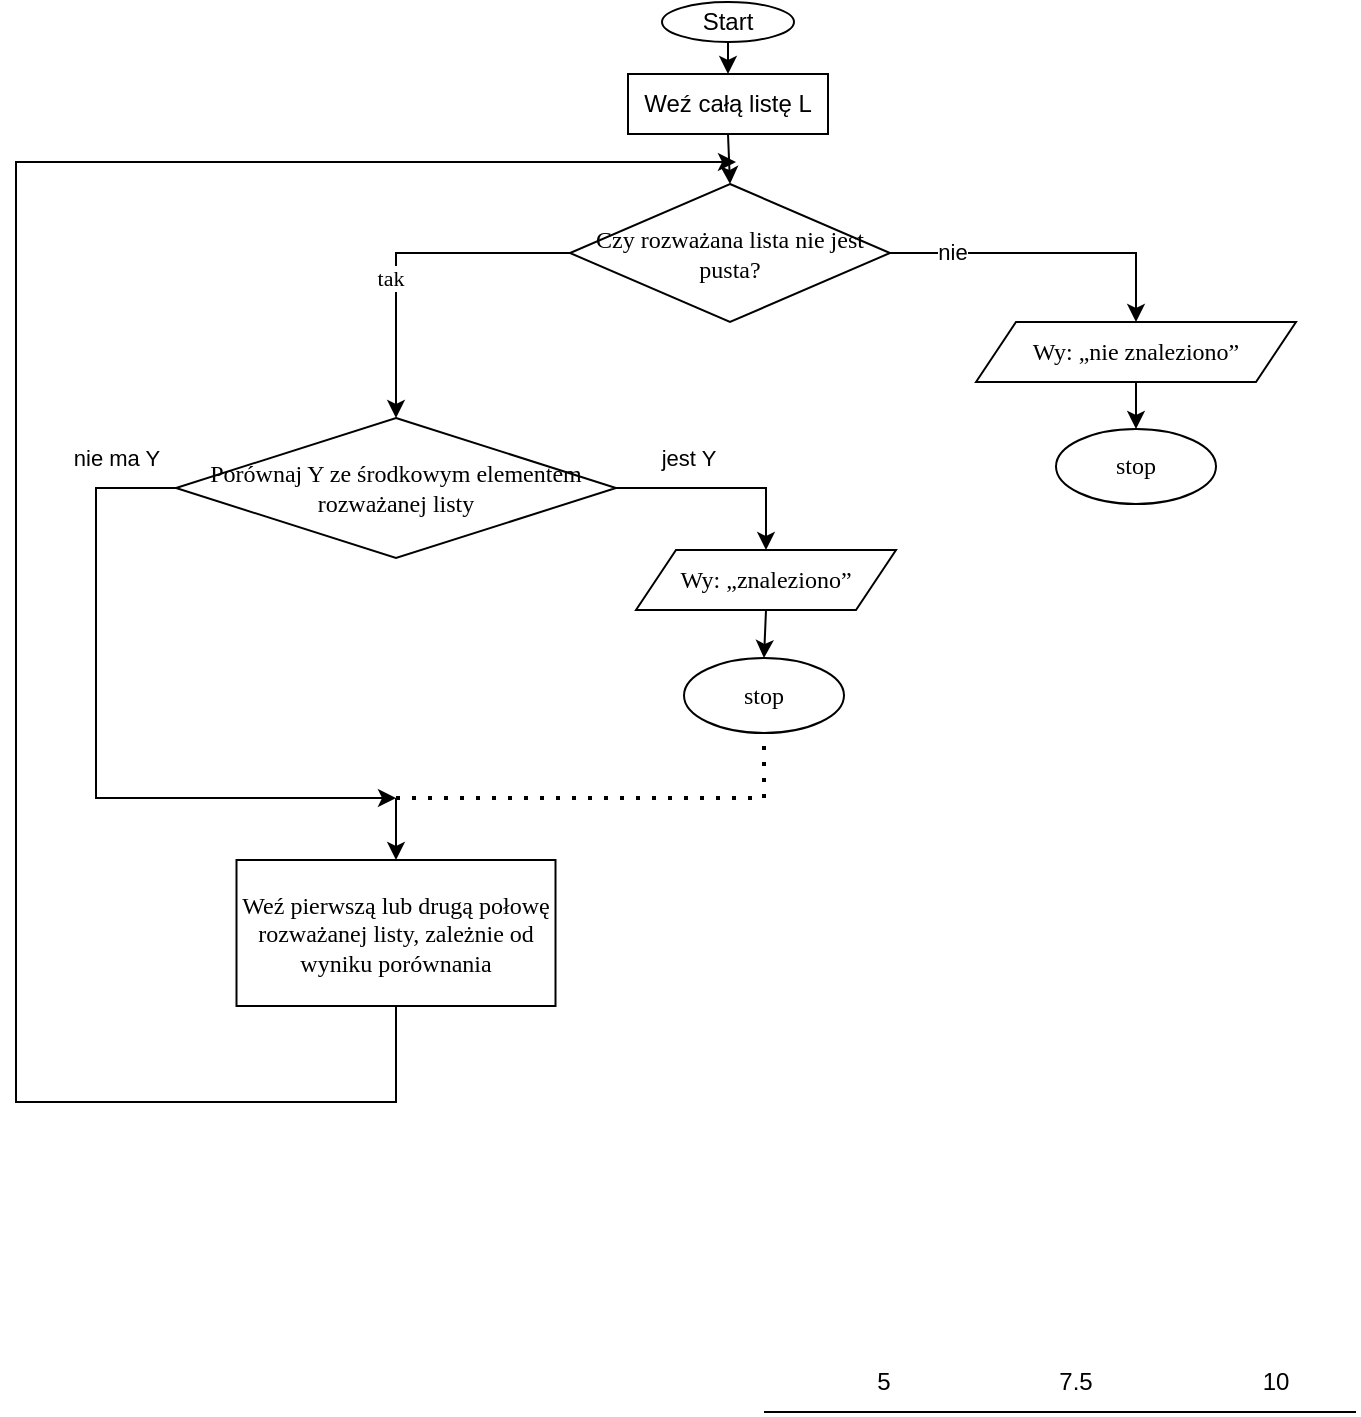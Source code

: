 <mxfile version="17.2.4" type="device"><diagram id="C5RBs43oDa-KdzZeNtuy" name="Page-1"><mxGraphModel dx="1662" dy="804" grid="1" gridSize="10" guides="1" tooltips="1" connect="1" arrows="1" fold="1" page="1" pageScale="1" pageWidth="827" pageHeight="1169" math="0" shadow="0"><root><mxCell id="WIyWlLk6GJQsqaUBKTNV-0"/><mxCell id="WIyWlLk6GJQsqaUBKTNV-1" parent="WIyWlLk6GJQsqaUBKTNV-0"/><mxCell id="ULXT2nObrav8HZuhZQOr-0" value="Start" style="ellipse;whiteSpace=wrap;html=1;" parent="WIyWlLk6GJQsqaUBKTNV-1" vertex="1"><mxGeometry x="363" y="40" width="66" height="20" as="geometry"/></mxCell><mxCell id="ULXT2nObrav8HZuhZQOr-2" value="Weź całą listę L" style="rounded=0;whiteSpace=wrap;html=1;verticalAlign=middle;" parent="WIyWlLk6GJQsqaUBKTNV-1" vertex="1"><mxGeometry x="346" y="76" width="100" height="30" as="geometry"/></mxCell><mxCell id="ULXT2nObrav8HZuhZQOr-6" value="Czy rozważana lista nie jest pusta?" style="rhombus;whiteSpace=wrap;html=1;fontFamily=Verdana;" parent="WIyWlLk6GJQsqaUBKTNV-1" vertex="1"><mxGeometry x="317" y="131" width="160" height="69" as="geometry"/></mxCell><mxCell id="ULXT2nObrav8HZuhZQOr-8" value="Porównaj Y ze środkowym elementem rozważanej listy" style="rhombus;whiteSpace=wrap;html=1;fontFamily=Verdana;" parent="WIyWlLk6GJQsqaUBKTNV-1" vertex="1"><mxGeometry x="120" y="248" width="220" height="70" as="geometry"/></mxCell><mxCell id="ULXT2nObrav8HZuhZQOr-12" value="" style="endArrow=classic;html=1;fontFamily=Verdana;entryX=0.5;entryY=0;entryDx=0;entryDy=0;exitX=0.5;exitY=1;exitDx=0;exitDy=0;" parent="WIyWlLk6GJQsqaUBKTNV-1" source="ULXT2nObrav8HZuhZQOr-0" target="ULXT2nObrav8HZuhZQOr-2" edge="1"><mxGeometry width="50" height="50" relative="1" as="geometry"><mxPoint x="396" y="30" as="sourcePoint"/><mxPoint x="396.25" y="-20.711" as="targetPoint"/></mxGeometry></mxCell><mxCell id="ULXT2nObrav8HZuhZQOr-13" value="" style="endArrow=classic;html=1;fontFamily=Verdana;exitX=0.5;exitY=1;exitDx=0;exitDy=0;entryX=0.5;entryY=0;entryDx=0;entryDy=0;" parent="WIyWlLk6GJQsqaUBKTNV-1" source="ULXT2nObrav8HZuhZQOr-2" target="ULXT2nObrav8HZuhZQOr-6" edge="1"><mxGeometry width="50" height="50" relative="1" as="geometry"><mxPoint x="90" y="200" as="sourcePoint"/><mxPoint x="395.833" y="110" as="targetPoint"/></mxGeometry></mxCell><mxCell id="ULXT2nObrav8HZuhZQOr-18" value="" style="edgeStyle=segmentEdgeStyle;endArrow=classic;html=1;fontFamily=Verdana;exitX=0;exitY=0.5;exitDx=0;exitDy=0;rounded=0;entryX=0.5;entryY=0;entryDx=0;entryDy=0;" parent="WIyWlLk6GJQsqaUBKTNV-1" source="ULXT2nObrav8HZuhZQOr-6" target="ULXT2nObrav8HZuhZQOr-8" edge="1"><mxGeometry width="50" height="50" relative="1" as="geometry"><mxPoint x="100" y="240" as="sourcePoint"/><mxPoint x="265" y="220" as="targetPoint"/></mxGeometry></mxCell><mxCell id="ULXT2nObrav8HZuhZQOr-19" value="tak" style="edgeLabel;html=1;align=center;verticalAlign=middle;resizable=0;points=[];fontFamily=Verdana;" parent="ULXT2nObrav8HZuhZQOr-18" vertex="1" connectable="0"><mxGeometry x="0.175" y="-3" relative="1" as="geometry"><mxPoint as="offset"/></mxGeometry></mxCell><mxCell id="ULXT2nObrav8HZuhZQOr-27" value="Weź pierwszą lub drugą połowę rozważanej listy, zależnie od wyniku porównania" style="rounded=0;whiteSpace=wrap;html=1;fontFamily=Verdana;" parent="WIyWlLk6GJQsqaUBKTNV-1" vertex="1"><mxGeometry x="150.25" y="469" width="159.5" height="73" as="geometry"/></mxCell><mxCell id="ULXT2nObrav8HZuhZQOr-28" value="" style="endArrow=classic;html=1;fontFamily=Verdana;entryX=0.5;entryY=0;entryDx=0;entryDy=0;exitX=0.5;exitY=1;exitDx=0;exitDy=0;" parent="WIyWlLk6GJQsqaUBKTNV-1" source="EY9g84sRrkMEoYfsSsmK-1" target="EY9g84sRrkMEoYfsSsmK-2" edge="1"><mxGeometry width="50" height="50" relative="1" as="geometry"><mxPoint x="429.25" y="373" as="sourcePoint"/><mxPoint x="429" y="388" as="targetPoint"/></mxGeometry></mxCell><mxCell id="ULXT2nObrav8HZuhZQOr-31" value="" style="edgeStyle=elbowEdgeStyle;elbow=vertical;endArrow=classic;html=1;fontFamily=Verdana;exitX=1;exitY=0.5;exitDx=0;exitDy=0;rounded=0;entryX=0.5;entryY=0;entryDx=0;entryDy=0;" parent="WIyWlLk6GJQsqaUBKTNV-1" source="ULXT2nObrav8HZuhZQOr-8" target="EY9g84sRrkMEoYfsSsmK-1" edge="1"><mxGeometry width="50" height="50" relative="1" as="geometry"><mxPoint x="310" y="335" as="sourcePoint"/><mxPoint x="430" y="328" as="targetPoint"/><Array as="points"><mxPoint x="410" y="283"/><mxPoint x="370" y="330"/></Array></mxGeometry></mxCell><mxCell id="EY9g84sRrkMEoYfsSsmK-0" value="jest Y" style="edgeLabel;html=1;align=center;verticalAlign=middle;resizable=0;points=[];" parent="ULXT2nObrav8HZuhZQOr-31" vertex="1" connectable="0"><mxGeometry x="-0.653" y="3" relative="1" as="geometry"><mxPoint x="17" y="-12" as="offset"/></mxGeometry></mxCell><mxCell id="BFM5TRR0vhibQ0M6AszT-2" value="" style="edgeStyle=orthogonalEdgeStyle;rounded=0;orthogonalLoop=1;jettySize=auto;html=1;" parent="WIyWlLk6GJQsqaUBKTNV-1" source="ULXT2nObrav8HZuhZQOr-37" target="BFM5TRR0vhibQ0M6AszT-1" edge="1"><mxGeometry relative="1" as="geometry"/></mxCell><mxCell id="ULXT2nObrav8HZuhZQOr-37" value="Wy: „nie znaleziono”" style="shape=parallelogram;perimeter=parallelogramPerimeter;whiteSpace=wrap;html=1;fixedSize=1;fontFamily=Verdana;" parent="WIyWlLk6GJQsqaUBKTNV-1" vertex="1"><mxGeometry x="520" y="200" width="160" height="30" as="geometry"/></mxCell><mxCell id="ULXT2nObrav8HZuhZQOr-38" value="" style="edgeStyle=elbowEdgeStyle;elbow=horizontal;endArrow=classic;html=1;fontFamily=Verdana;exitX=1;exitY=0.5;exitDx=0;exitDy=0;entryX=0.5;entryY=0;entryDx=0;entryDy=0;rounded=0;" parent="WIyWlLk6GJQsqaUBKTNV-1" source="ULXT2nObrav8HZuhZQOr-6" target="ULXT2nObrav8HZuhZQOr-37" edge="1"><mxGeometry width="50" height="50" relative="1" as="geometry"><mxPoint x="590" y="200" as="sourcePoint"/><mxPoint x="640" y="150" as="targetPoint"/><Array as="points"><mxPoint x="600" y="230"/></Array></mxGeometry></mxCell><mxCell id="atkpnHS6iVMEum_wwjtZ-1" value="nie" style="edgeLabel;html=1;align=center;verticalAlign=middle;resizable=0;points=[];" parent="ULXT2nObrav8HZuhZQOr-38" vertex="1" connectable="0"><mxGeometry x="-0.612" y="1" relative="1" as="geometry"><mxPoint as="offset"/></mxGeometry></mxCell><mxCell id="BFM5TRR0vhibQ0M6AszT-1" value="stop" style="ellipse;whiteSpace=wrap;html=1;fontFamily=Verdana;" parent="WIyWlLk6GJQsqaUBKTNV-1" vertex="1"><mxGeometry x="560" y="253.5" width="80" height="37.5" as="geometry"/></mxCell><mxCell id="EY9g84sRrkMEoYfsSsmK-1" value="Wy: „znaleziono”" style="shape=parallelogram;perimeter=parallelogramPerimeter;whiteSpace=wrap;html=1;fixedSize=1;fontFamily=Verdana;" parent="WIyWlLk6GJQsqaUBKTNV-1" vertex="1"><mxGeometry x="350" y="314" width="130" height="30" as="geometry"/></mxCell><mxCell id="EY9g84sRrkMEoYfsSsmK-2" value="stop" style="ellipse;whiteSpace=wrap;html=1;fontFamily=Verdana;" parent="WIyWlLk6GJQsqaUBKTNV-1" vertex="1"><mxGeometry x="374" y="368" width="80" height="37.5" as="geometry"/></mxCell><mxCell id="EY9g84sRrkMEoYfsSsmK-3" value="" style="endArrow=classic;html=1;exitX=0;exitY=0.5;exitDx=0;exitDy=0;rounded=0;" parent="WIyWlLk6GJQsqaUBKTNV-1" source="ULXT2nObrav8HZuhZQOr-8" edge="1"><mxGeometry width="50" height="50" relative="1" as="geometry"><mxPoint x="70" y="448" as="sourcePoint"/><mxPoint x="230" y="438" as="targetPoint"/><Array as="points"><mxPoint x="80" y="283"/><mxPoint x="80" y="438"/></Array></mxGeometry></mxCell><mxCell id="EY9g84sRrkMEoYfsSsmK-4" value="nie ma Y" style="edgeLabel;html=1;align=center;verticalAlign=middle;resizable=0;points=[];" parent="EY9g84sRrkMEoYfsSsmK-3" vertex="1" connectable="0"><mxGeometry x="-0.037" y="1" relative="1" as="geometry"><mxPoint x="9" y="-141" as="offset"/></mxGeometry></mxCell><mxCell id="EY9g84sRrkMEoYfsSsmK-5" value="" style="endArrow=none;dashed=1;html=1;dashPattern=1 3;strokeWidth=2;entryX=0.5;entryY=1;entryDx=0;entryDy=0;rounded=0;" parent="WIyWlLk6GJQsqaUBKTNV-1" target="EY9g84sRrkMEoYfsSsmK-2" edge="1"><mxGeometry width="50" height="50" relative="1" as="geometry"><mxPoint x="230" y="438" as="sourcePoint"/><mxPoint x="440" y="358" as="targetPoint"/><Array as="points"><mxPoint x="414" y="438"/></Array></mxGeometry></mxCell><mxCell id="EY9g84sRrkMEoYfsSsmK-6" value="" style="endArrow=classic;html=1;entryX=0.5;entryY=0;entryDx=0;entryDy=0;" parent="WIyWlLk6GJQsqaUBKTNV-1" target="ULXT2nObrav8HZuhZQOr-27" edge="1"><mxGeometry width="50" height="50" relative="1" as="geometry"><mxPoint x="230" y="438" as="sourcePoint"/><mxPoint x="90" y="488" as="targetPoint"/></mxGeometry></mxCell><mxCell id="EY9g84sRrkMEoYfsSsmK-7" value="" style="endArrow=classic;html=1;exitX=0.5;exitY=1;exitDx=0;exitDy=0;rounded=0;" parent="WIyWlLk6GJQsqaUBKTNV-1" source="ULXT2nObrav8HZuhZQOr-27" edge="1"><mxGeometry width="50" height="50" relative="1" as="geometry"><mxPoint x="140" y="640" as="sourcePoint"/><mxPoint x="400" y="120" as="targetPoint"/><Array as="points"><mxPoint x="230" y="590"/><mxPoint x="130" y="590"/><mxPoint x="40" y="590"/><mxPoint x="40" y="520"/><mxPoint x="40" y="120"/></Array></mxGeometry></mxCell><mxCell id="N9MHBiANMp9br7PI1YDz-0" value="" style="endArrow=none;html=1;" parent="WIyWlLk6GJQsqaUBKTNV-1" edge="1"><mxGeometry width="50" height="50" relative="1" as="geometry"><mxPoint x="414" y="745" as="sourcePoint"/><mxPoint x="710" y="745" as="targetPoint"/></mxGeometry></mxCell><mxCell id="N9MHBiANMp9br7PI1YDz-2" value="5" style="text;html=1;strokeColor=none;fillColor=none;align=center;verticalAlign=middle;whiteSpace=wrap;rounded=0;" parent="WIyWlLk6GJQsqaUBKTNV-1" vertex="1"><mxGeometry x="454" y="720" width="40" height="20" as="geometry"/></mxCell><mxCell id="N9MHBiANMp9br7PI1YDz-3" value="10" style="text;html=1;strokeColor=none;fillColor=none;align=center;verticalAlign=middle;whiteSpace=wrap;rounded=0;" parent="WIyWlLk6GJQsqaUBKTNV-1" vertex="1"><mxGeometry x="650" y="720" width="40" height="20" as="geometry"/></mxCell><mxCell id="N9MHBiANMp9br7PI1YDz-4" value="7.5" style="text;html=1;strokeColor=none;fillColor=none;align=center;verticalAlign=middle;whiteSpace=wrap;rounded=0;" parent="WIyWlLk6GJQsqaUBKTNV-1" vertex="1"><mxGeometry x="550" y="720" width="40" height="20" as="geometry"/></mxCell></root></mxGraphModel></diagram></mxfile>